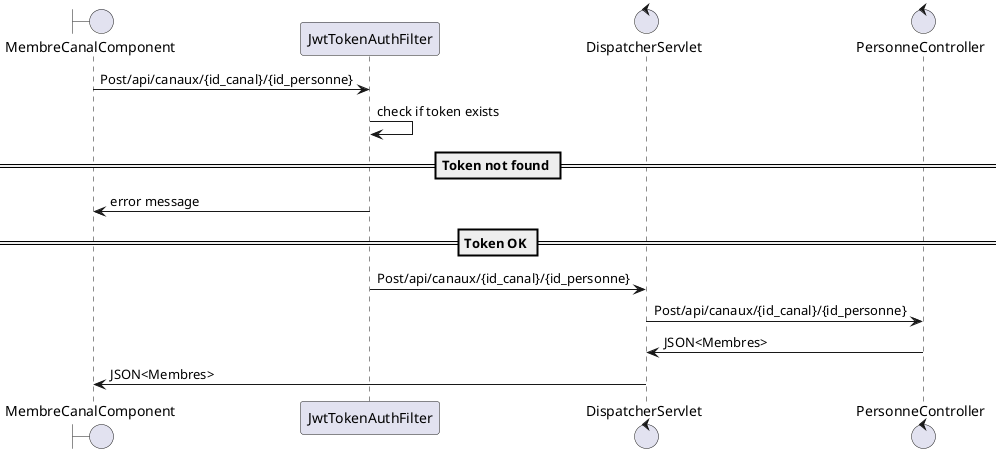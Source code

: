 == AjouterMembresAuCanal ==

@startuml
boundary MembreCanalComponent
participant JwtTokenAuthFilter
control DispatcherServlet 
control PersonneController 


MembreCanalComponent -> JwtTokenAuthFilter : Post/api/canaux/{id_canal}/{id_personne}
JwtTokenAuthFilter -> JwtTokenAuthFilter : check if token exists
==Token not found ==
JwtTokenAuthFilter -> MembreCanalComponent : error message 
==Token OK ==
JwtTokenAuthFilter -> DispatcherServlet : Post/api/canaux/{id_canal}/{id_personne}
DispatcherServlet -> PersonneController : Post/api/canaux/{id_canal}/{id_personne}
PersonneController -> DispatcherServlet : JSON<Membres>
DispatcherServlet -> MembreCanalComponent : JSON<Membres>
@enduml